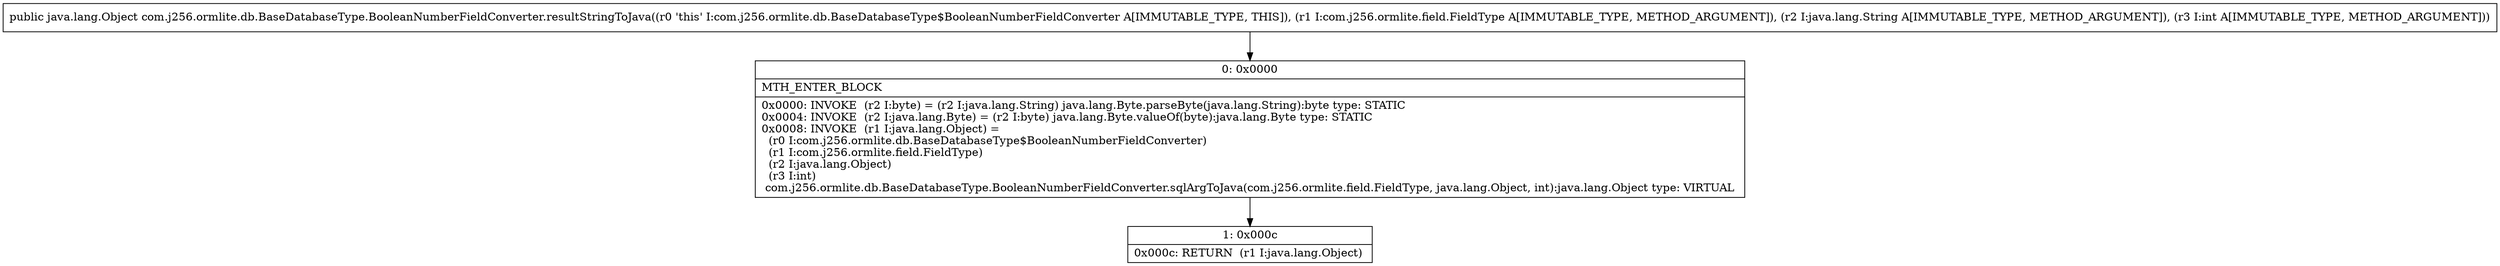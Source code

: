 digraph "CFG forcom.j256.ormlite.db.BaseDatabaseType.BooleanNumberFieldConverter.resultStringToJava(Lcom\/j256\/ormlite\/field\/FieldType;Ljava\/lang\/String;I)Ljava\/lang\/Object;" {
Node_0 [shape=record,label="{0\:\ 0x0000|MTH_ENTER_BLOCK\l|0x0000: INVOKE  (r2 I:byte) = (r2 I:java.lang.String) java.lang.Byte.parseByte(java.lang.String):byte type: STATIC \l0x0004: INVOKE  (r2 I:java.lang.Byte) = (r2 I:byte) java.lang.Byte.valueOf(byte):java.lang.Byte type: STATIC \l0x0008: INVOKE  (r1 I:java.lang.Object) = \l  (r0 I:com.j256.ormlite.db.BaseDatabaseType$BooleanNumberFieldConverter)\l  (r1 I:com.j256.ormlite.field.FieldType)\l  (r2 I:java.lang.Object)\l  (r3 I:int)\l com.j256.ormlite.db.BaseDatabaseType.BooleanNumberFieldConverter.sqlArgToJava(com.j256.ormlite.field.FieldType, java.lang.Object, int):java.lang.Object type: VIRTUAL \l}"];
Node_1 [shape=record,label="{1\:\ 0x000c|0x000c: RETURN  (r1 I:java.lang.Object) \l}"];
MethodNode[shape=record,label="{public java.lang.Object com.j256.ormlite.db.BaseDatabaseType.BooleanNumberFieldConverter.resultStringToJava((r0 'this' I:com.j256.ormlite.db.BaseDatabaseType$BooleanNumberFieldConverter A[IMMUTABLE_TYPE, THIS]), (r1 I:com.j256.ormlite.field.FieldType A[IMMUTABLE_TYPE, METHOD_ARGUMENT]), (r2 I:java.lang.String A[IMMUTABLE_TYPE, METHOD_ARGUMENT]), (r3 I:int A[IMMUTABLE_TYPE, METHOD_ARGUMENT])) }"];
MethodNode -> Node_0;
Node_0 -> Node_1;
}

